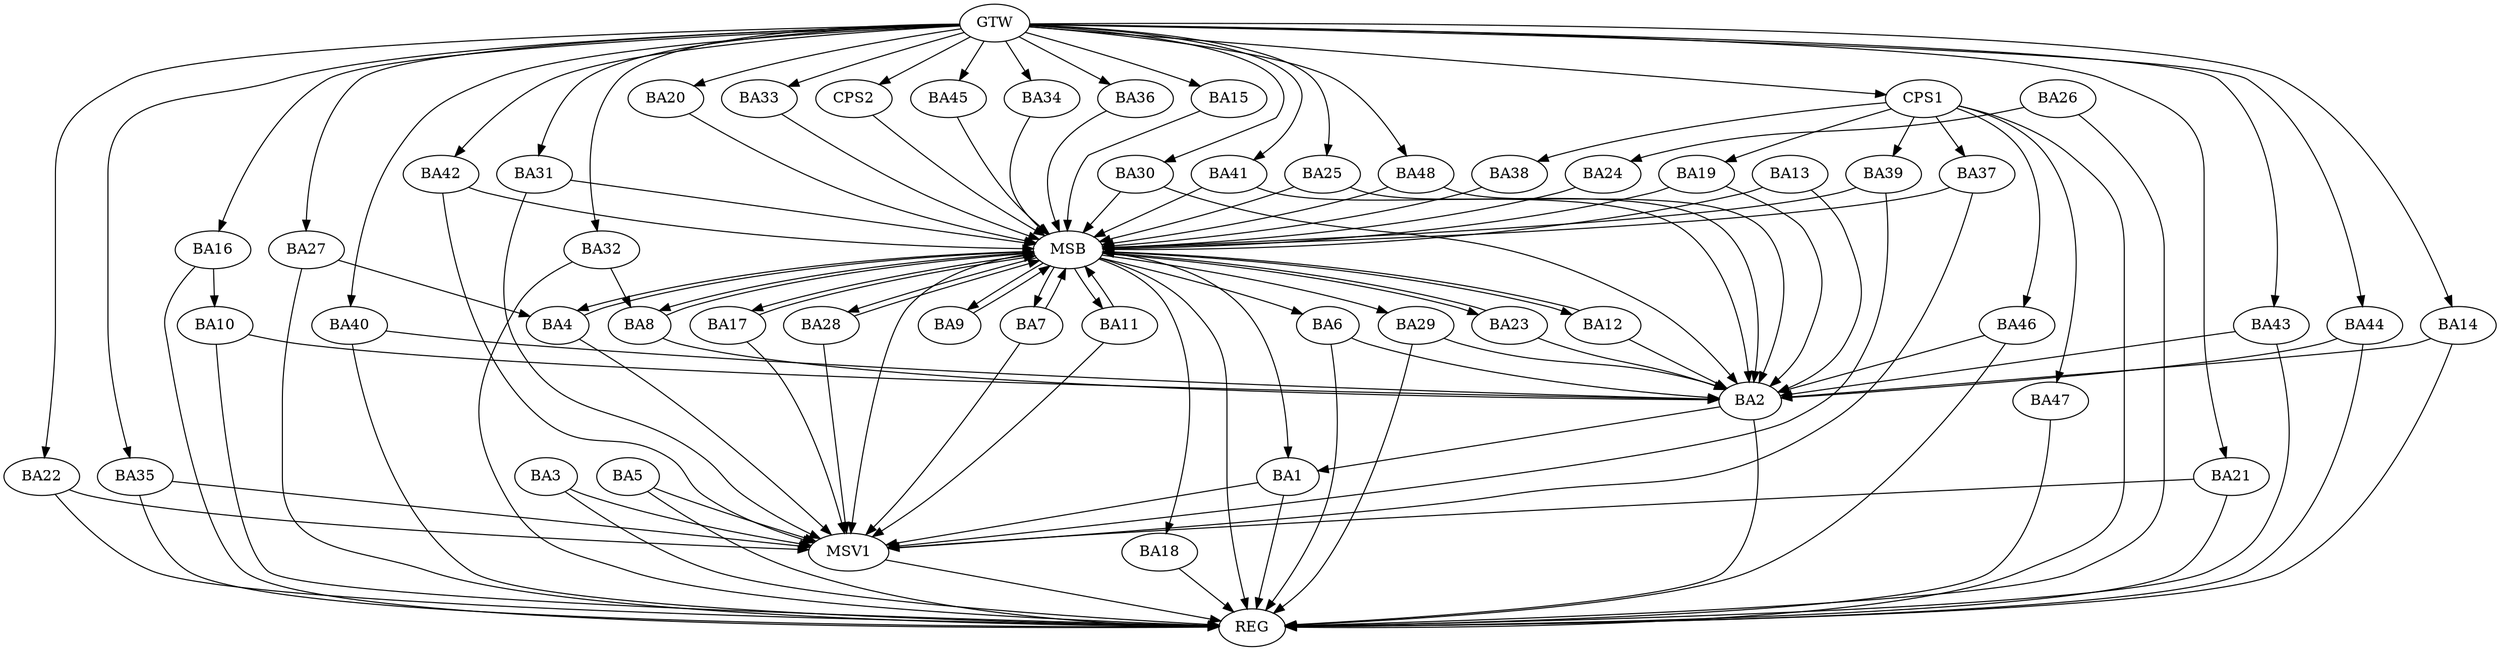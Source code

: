 strict digraph G {
  BA1 [ label="BA1" ];
  BA2 [ label="BA2" ];
  BA3 [ label="BA3" ];
  BA4 [ label="BA4" ];
  BA5 [ label="BA5" ];
  BA6 [ label="BA6" ];
  BA7 [ label="BA7" ];
  BA8 [ label="BA8" ];
  BA9 [ label="BA9" ];
  BA10 [ label="BA10" ];
  BA11 [ label="BA11" ];
  BA12 [ label="BA12" ];
  BA13 [ label="BA13" ];
  BA14 [ label="BA14" ];
  BA15 [ label="BA15" ];
  BA16 [ label="BA16" ];
  BA17 [ label="BA17" ];
  BA18 [ label="BA18" ];
  BA19 [ label="BA19" ];
  BA20 [ label="BA20" ];
  BA21 [ label="BA21" ];
  BA22 [ label="BA22" ];
  BA23 [ label="BA23" ];
  BA24 [ label="BA24" ];
  BA25 [ label="BA25" ];
  BA26 [ label="BA26" ];
  BA27 [ label="BA27" ];
  BA28 [ label="BA28" ];
  BA29 [ label="BA29" ];
  BA30 [ label="BA30" ];
  BA31 [ label="BA31" ];
  BA32 [ label="BA32" ];
  BA33 [ label="BA33" ];
  BA34 [ label="BA34" ];
  BA35 [ label="BA35" ];
  BA36 [ label="BA36" ];
  BA37 [ label="BA37" ];
  BA38 [ label="BA38" ];
  BA39 [ label="BA39" ];
  BA40 [ label="BA40" ];
  BA41 [ label="BA41" ];
  BA42 [ label="BA42" ];
  BA43 [ label="BA43" ];
  BA44 [ label="BA44" ];
  BA45 [ label="BA45" ];
  BA46 [ label="BA46" ];
  BA47 [ label="BA47" ];
  BA48 [ label="BA48" ];
  CPS1 [ label="CPS1" ];
  CPS2 [ label="CPS2" ];
  GTW [ label="GTW" ];
  REG [ label="REG" ];
  MSB [ label="MSB" ];
  MSV1 [ label="MSV1" ];
  BA2 -> BA1;
  BA16 -> BA10;
  BA26 -> BA24;
  BA27 -> BA4;
  BA32 -> BA8;
  CPS1 -> BA47;
  CPS1 -> BA37;
  CPS1 -> BA46;
  CPS1 -> BA38;
  CPS1 -> BA19;
  CPS1 -> BA39;
  GTW -> BA14;
  GTW -> BA15;
  GTW -> BA16;
  GTW -> BA20;
  GTW -> BA21;
  GTW -> BA22;
  GTW -> BA25;
  GTW -> BA27;
  GTW -> BA30;
  GTW -> BA31;
  GTW -> BA32;
  GTW -> BA33;
  GTW -> BA34;
  GTW -> BA35;
  GTW -> BA36;
  GTW -> BA40;
  GTW -> BA41;
  GTW -> BA42;
  GTW -> BA43;
  GTW -> BA44;
  GTW -> BA45;
  GTW -> BA48;
  GTW -> CPS1;
  GTW -> CPS2;
  BA1 -> REG;
  BA2 -> REG;
  BA3 -> REG;
  BA5 -> REG;
  BA6 -> REG;
  BA10 -> REG;
  BA14 -> REG;
  BA16 -> REG;
  BA18 -> REG;
  BA21 -> REG;
  BA22 -> REG;
  BA26 -> REG;
  BA27 -> REG;
  BA29 -> REG;
  BA32 -> REG;
  BA35 -> REG;
  BA40 -> REG;
  BA43 -> REG;
  BA44 -> REG;
  BA46 -> REG;
  BA47 -> REG;
  CPS1 -> REG;
  BA4 -> MSB;
  MSB -> REG;
  BA7 -> MSB;
  MSB -> BA6;
  BA8 -> MSB;
  BA9 -> MSB;
  MSB -> BA7;
  BA11 -> MSB;
  BA12 -> MSB;
  MSB -> BA9;
  BA13 -> MSB;
  BA15 -> MSB;
  BA17 -> MSB;
  BA19 -> MSB;
  MSB -> BA17;
  BA20 -> MSB;
  MSB -> BA1;
  BA23 -> MSB;
  MSB -> BA18;
  BA24 -> MSB;
  BA25 -> MSB;
  BA28 -> MSB;
  BA30 -> MSB;
  MSB -> BA29;
  BA31 -> MSB;
  MSB -> BA11;
  BA33 -> MSB;
  BA34 -> MSB;
  BA36 -> MSB;
  BA37 -> MSB;
  BA38 -> MSB;
  BA39 -> MSB;
  BA41 -> MSB;
  MSB -> BA4;
  BA42 -> MSB;
  MSB -> BA8;
  BA45 -> MSB;
  BA48 -> MSB;
  MSB -> BA12;
  CPS2 -> MSB;
  MSB -> BA23;
  MSB -> BA28;
  BA25 -> BA2;
  BA43 -> BA2;
  BA19 -> BA2;
  BA48 -> BA2;
  BA13 -> BA2;
  BA40 -> BA2;
  BA6 -> BA2;
  BA10 -> BA2;
  BA30 -> BA2;
  BA29 -> BA2;
  BA46 -> BA2;
  BA23 -> BA2;
  BA41 -> BA2;
  BA12 -> BA2;
  BA44 -> BA2;
  BA8 -> BA2;
  BA14 -> BA2;
  BA1 -> MSV1;
  BA3 -> MSV1;
  BA5 -> MSV1;
  BA35 -> MSV1;
  MSB -> MSV1;
  BA39 -> MSV1;
  BA28 -> MSV1;
  BA22 -> MSV1;
  BA11 -> MSV1;
  BA4 -> MSV1;
  BA17 -> MSV1;
  BA31 -> MSV1;
  BA7 -> MSV1;
  BA21 -> MSV1;
  BA42 -> MSV1;
  BA37 -> MSV1;
  MSV1 -> REG;
}
